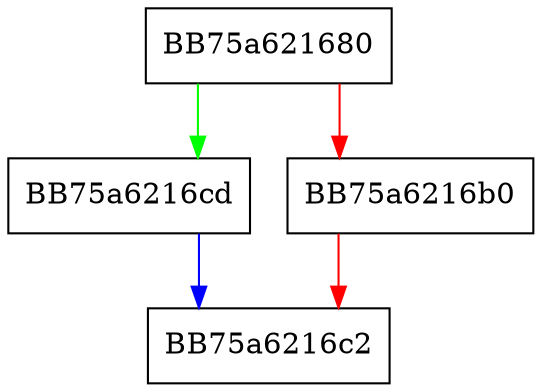 digraph SSE_cvtsd2si32 {
  node [shape="box"];
  graph [splines=ortho];
  BB75a621680 -> BB75a6216cd [color="green"];
  BB75a621680 -> BB75a6216b0 [color="red"];
  BB75a6216b0 -> BB75a6216c2 [color="red"];
  BB75a6216cd -> BB75a6216c2 [color="blue"];
}